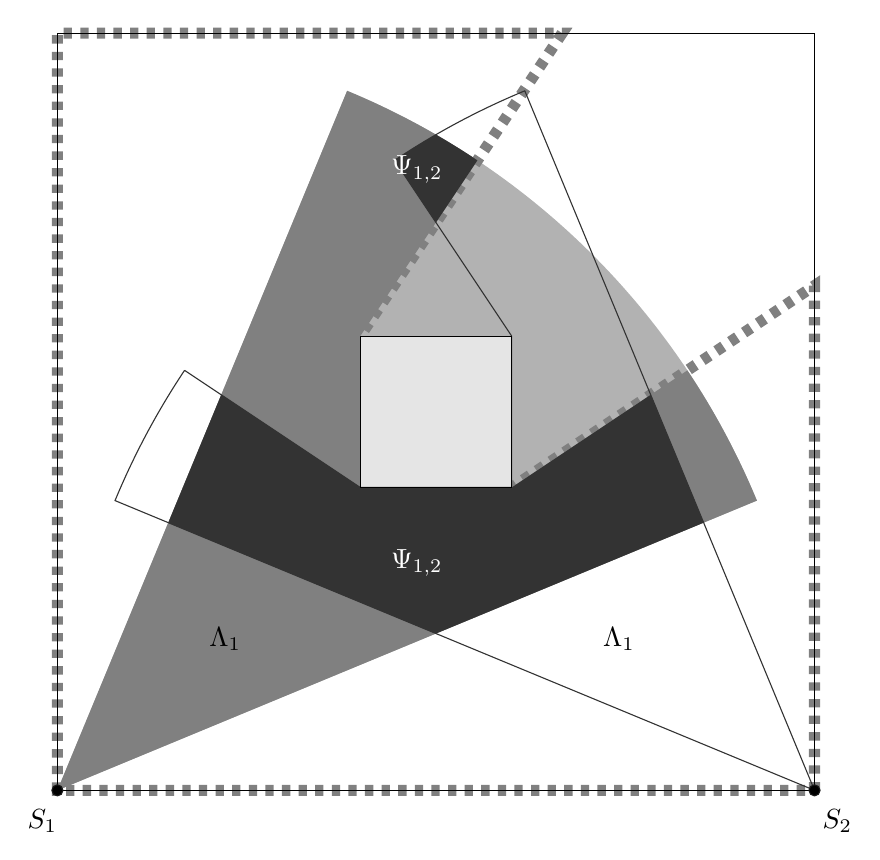 % This file was created by matlab2tikz v0.4.0.
% Copyright (c) 2008--2013, Nico Schlömer <nico.schloemer@gmail.com>
% All rights reserved.
% 
% The latest updates can be retrieved from
%   http://www.mathworks.com/matlabcentral/fileexchange/22022-matlab2tikz
% where you can also make suggestions and rate matlab2tikz.
% 
% % -*- root: TestingFigures.tex -*-
% 
\begin{tikzpicture}

\begin{axis}[%
width=10cm,
height=13.233cm,
clip=false,
scale only axis,
xmin=800,
xmax=6000,
xlabel={$[m]$},
ymin=59.518,
ymax=6940.482,
ylabel={$[m]$},
hide axis,
axis x line*=bottom,
axis y line*=left,
y post scale=1
]

\addplot [fill=white!70!black,draw=none,forget plot] table[row sep=crcr]{
1000 1000\\
5619.398 2913.417\\
5617.892 2917.048\\
5616.383 2920.678\\
5614.872 2924.307\\
5613.358 2927.934\\
5611.84 2931.561\\
5610.321 2935.186\\
5608.798 2938.81\\
5607.272 2942.433\\
5605.743 2946.054\\
5604.212 2949.675\\
5602.678 2953.294\\
5601.141 2956.912\\
5599.601 2960.528\\
5598.058 2964.144\\
5596.513 2967.758\\
5594.964 2971.371\\
5593.413 2974.983\\
5591.859 2978.594\\
5590.302 2982.203\\
5588.742 2985.812\\
5587.179 2989.419\\
5585.614 2993.024\\
5584.046 2996.629\\
5582.474 3000.232\\
5580.9 3003.834\\
5579.324 3007.435\\
5577.744 3011.035\\
5576.162 3014.633\\
5574.576 3018.23\\
5572.988 3021.826\\
5571.397 3025.42\\
5569.803 3029.014\\
5568.207 3032.606\\
5566.607 3036.197\\
5565.005 3039.786\\
5563.4 3043.375\\
5561.792 3046.962\\
5560.182 3050.547\\
5558.568 3054.132\\
5556.952 3057.715\\
5555.333 3061.297\\
5553.711 3064.878\\
5552.086 3068.457\\
5550.458 3072.035\\
5548.828 3075.612\\
5547.195 3079.188\\
5545.559 3082.762\\
5543.92 3086.335\\
5542.278 3089.907\\
5540.634 3093.477\\
5538.986 3097.046\\
5537.336 3100.614\\
5535.683 3104.181\\
5534.028 3107.746\\
5532.369 3111.31\\
5530.708 3114.872\\
5529.044 3118.434\\
5527.377 3121.994\\
5525.707 3125.552\\
5524.035 3129.11\\
5522.36 3132.666\\
5520.681 3136.221\\
5519.001 3139.774\\
5517.317 3143.326\\
5515.631 3146.877\\
5513.941 3150.426\\
5512.249 3153.975\\
5510.554 3157.521\\
5508.857 3161.067\\
5507.156 3164.611\\
5505.453 3168.154\\
5503.747 3171.695\\
5502.039 3175.235\\
5500.327 3178.774\\
5498.613 3182.311\\
5496.896 3185.848\\
5495.176 3189.382\\
5493.453 3192.916\\
5491.728 3196.448\\
5490.0 3199.978\\
5488.269 3203.508\\
5486.535 3207.035\\
5484.798 3210.562\\
5483.059 3214.087\\
5481.317 3217.611\\
5479.572 3221.134\\
5477.824 3224.655\\
5476.074 3228.174\\
5474.321 3231.693\\
5472.565 3235.21\\
5470.806 3238.725\\
5469.045 3242.239\\
5467.281 3245.752\\
5465.514 3249.264\\
5463.744 3252.774\\
5461.972 3256.282\\
5460.196 3259.789\\
5458.418 3263.295\\
5456.638 3266.8\\
5454.854 3270.303\\
5453.068 3273.804\\
5451.279 3277.305\\
5449.487 3280.803\\
5447.693 3284.301\\
5445.895 3287.797\\
5444.095 3291.291\\
5442.293 3294.785\\
5440.487 3298.276\\
5438.679 3301.767\\
5436.868 3305.256\\
5435.054 3308.743\\
5433.238 3312.229\\
5431.418 3315.714\\
5429.597 3319.197\\
5427.772 3322.679\\
5425.944 3326.159\\
5424.114 3329.638\\
5422.281 3333.115\\
5420.446 3336.591\\
5418.607 3340.066\\
5416.766 3343.539\\
5414.922 3347.011\\
5413.076 3350.481\\
5411.227 3353.95\\
5409.375 3357.417\\
5407.52 3360.883\\
5405.662 3364.347\\
5403.802 3367.81\\
5401.939 3371.272\\
5400.074 3374.732\\
5398.205 3378.19\\
5396.334 3381.647\\
5394.461 3385.103\\
5392.584 3388.557\\
5390.705 3392.01\\
5388.823 3395.461\\
5386.938 3398.91\\
5385.051 3402.359\\
5383.161 3405.805\\
5381.268 3409.251\\
5379.373 3412.694\\
5377.475 3416.137\\
5375.574 3419.577\\
5373.67 3423.017\\
5371.764 3426.454\\
5369.855 3429.891\\
5367.943 3433.325\\
5366.029 3436.759\\
5364.112 3440.19\\
5362.192 3443.621\\
5360.269 3447.049\\
5358.344 3450.477\\
5356.416 3453.902\\
5354.486 3457.326\\
5352.553 3460.749\\
5350.617 3464.17\\
5348.678 3467.59\\
5346.737 3471.008\\
5344.793 3474.425\\
5342.846 3477.84\\
5340.897 3481.253\\
5338.944 3484.665\\
5336.99 3488.076\\
5335.032 3491.484\\
5333.072 3494.892\\
5331.109 3498.298\\
5329.144 3501.702\\
5327.176 3505.105\\
5325.205 3508.506\\
5323.232 3511.905\\
5321.255 3515.304\\
5319.277 3518.7\\
5317.295 3522.095\\
5315.311 3525.488\\
5313.324 3528.88\\
5311.335 3532.271\\
5309.342 3535.659\\
5307.348 3539.046\\
5305.35 3542.432\\
5303.35 3545.816\\
5301.347 3549.199\\
5299.342 3552.579\\
5297.334 3555.959\\
5295.323 3559.336\\
5293.309 3562.713\\
5291.293 3566.087\\
5289.274 3569.46\\
5287.253 3572.831\\
5285.229 3576.201\\
5283.202 3579.569\\
5281.173 3582.936\\
5279.141 3586.301\\
5277.106 3589.664\\
5275.069 3593.026\\
5273.029 3596.386\\
5270.987 3599.745\\
5268.941 3603.102\\
5266.894 3606.457\\
5264.843 3609.811\\
5262.79 3613.163\\
5260.734 3616.514\\
5258.676 3619.863\\
5256.615 3623.21\\
5254.551 3626.556\\
5252.485 3629.9\\
5250.416 3633.242\\
5248.345 3636.583\\
5246.27 3639.922\\
5244.194 3643.26\\
5242.114 3646.595\\
5240.032 3649.93\\
5237.948 3653.262\\
5235.86 3656.593\\
5233.77 3659.923\\
5231.678 3663.25\\
5229.583 3666.576\\
5227.485 3669.901\\
5225.385 3673.224\\
5223.282 3676.545\\
5221.176 3679.864\\
5219.068 3683.182\\
5216.957 3686.498\\
5214.844 3689.813\\
5212.728 3693.125\\
5210.609 3696.436\\
5208.488 3699.746\\
5206.364 3703.054\\
5204.238 3706.36\\
5202.109 3709.664\\
5199.977 3712.967\\
5197.843 3716.268\\
5195.706 3719.568\\
5193.567 3722.865\\
5191.425 3726.162\\
5189.28 3729.456\\
5187.133 3732.749\\
5184.984 3736.04\\
5182.831 3739.329\\
5180.676 3742.617\\
5178.519 3745.903\\
5176.359 3749.187\\
5174.196 3752.469\\
5172.031 3755.75\\
5169.863 3759.029\\
5167.693 3762.307\\
5165.52 3765.582\\
5163.344 3768.856\\
5161.166 3772.129\\
5158.985 3775.399\\
5156.802 3778.668\\
5154.616 3781.935\\
5152.428 3785.201\\
5150.237 3788.465\\
5148.043 3791.727\\
5145.847 3794.987\\
5143.649 3798.245\\
5141.447 3801.502\\
5139.244 3804.757\\
5137.037 3808.011\\
5134.828 3811.262\\
5132.617 3814.512\\
5130.403 3817.76\\
5128.186 3821.007\\
5125.967 3824.251\\
5123.746 3827.494\\
5121.521 3830.735\\
5119.295 3833.975\\
5117.065 3837.212\\
5114.833 3840.448\\
5112.599 3843.682\\
5110.362 3846.915\\
5108.123 3850.145\\
5105.881 3853.374\\
5103.636 3856.601\\
5101.389 3859.827\\
5099.139 3863.05\\
5096.887 3866.272\\
5094.633 3869.492\\
5092.375 3872.71\\
5090.116 3875.927\\
5087.853 3879.141\\
5085.589 3882.354\\
5083.321 3885.565\\
5081.051 3888.775\\
5078.779 3891.982\\
5076.504 3895.188\\
5074.227 3898.392\\
5071.947 3901.594\\
5069.664 3904.795\\
5067.379 3907.993\\
5065.092 3911.19\\
5062.802 3914.385\\
5060.509 3917.578\\
5058.214 3920.77\\
5055.917 3923.959\\
5053.617 3927.147\\
5051.314 3930.333\\
5049.009 3933.517\\
5046.702 3936.7\\
5044.392 3939.88\\
5042.079 3943.059\\
5039.764 3946.236\\
5037.447 3949.411\\
5035.127 3952.584\\
5032.804 3955.756\\
5030.479 3958.925\\
5028.152 3962.093\\
5025.822 3965.259\\
5023.489 3968.423\\
5021.154 3971.585\\
5018.817 3974.746\\
5016.477 3977.904\\
5014.134 3981.061\\
5011.789 3984.216\\
5009.442 3987.369\\
5007.092 3990.521\\
5004.74 3993.67\\
5002.385 3996.817\\
5000.028 3999.963\\
4997.668 4003.107\\
4995.306 4006.249\\
4992.941 4009.389\\
4990.574 4012.527\\
4988.204 4015.664\\
4985.832 4018.798\\
4983.458 4021.931\\
4981.08 4025.062\\
4978.701 4028.191\\
4976.319 4031.318\\
4973.935 4034.443\\
4971.548 4037.566\\
4969.158 4040.688\\
4966.767 4043.807\\
4964.372 4046.925\\
4961.976 4050.041\\
4959.577 4053.155\\
4957.175 4056.267\\
4954.771 4059.377\\
4952.365 4062.485\\
4949.956 4065.591\\
4947.544 4068.696\\
4945.131 4071.798\\
4942.714 4074.899\\
4940.296 4077.998\\
4937.875 4081.094\\
4935.451 4084.189\\
4933.025 4087.282\\
4930.597 4090.374\\
4928.166 4093.463\\
4925.733 4096.55\\
4923.297 4099.635\\
4920.859 4102.719\\
4918.418 4105.801\\
4915.976 4108.88\\
4913.53 4111.958\\
4911.082 4115.034\\
4908.632 4118.108\\
4906.18 4121.179\\
4903.725 4124.249\\
4901.267 4127.318\\
4898.807 4130.384\\
4896.345 4133.448\\
4893.88 4136.51\\
4891.413 4139.571\\
4888.944 4142.629\\
4886.472 4145.685\\
4883.998 4148.74\\
4881.521 4151.792\\
4879.042 4154.843\\
4876.56 4157.892\\
4874.076 4160.938\\
4871.59 4163.983\\
4869.101 4167.026\\
4866.61 4170.067\\
4864.117 4173.106\\
4861.621 4176.143\\
4859.123 4179.178\\
4856.622 4182.211\\
4854.119 4185.242\\
4851.614 4188.271\\
4849.106 4191.298\\
4846.596 4194.323\\
4844.083 4197.346\\
4841.569 4200.367\\
4839.051 4203.386\\
4836.532 4206.404\\
4834.01 4209.419\\
4831.485 4212.432\\
4828.959 4215.443\\
4826.429 4218.453\\
4823.898 4221.46\\
4821.364 4224.465\\
4818.828 4227.469\\
4816.289 4230.47\\
4813.748 4233.469\\
4811.205 4236.467\\
4808.659 4239.462\\
4806.112 4242.455\\
4803.561 4245.446\\
4801.008 4248.436\\
4798.453 4251.423\\
4795.896 4254.408\\
4793.336 4257.392\\
4790.774 4260.373\\
4788.21 4263.352\\
4785.643 4266.329\\
4783.074 4269.304\\
4780.502 4272.278\\
4777.929 4275.249\\
4775.353 4278.218\\
4772.774 4281.185\\
4770.193 4284.15\\
4767.61 4287.113\\
4765.025 4290.074\\
4762.437 4293.033\\
4759.847 4295.99\\
4757.255 4298.945\\
4754.66 4301.898\\
4752.063 4304.849\\
4749.463 4307.798\\
4746.862 4310.744\\
4744.258 4313.689\\
4741.651 4316.632\\
4739.043 4319.572\\
4736.432 4322.511\\
4733.818 4325.447\\
4731.203 4328.382\\
4728.585 4331.314\\
4725.965 4334.244\\
4723.342 4337.173\\
4720.718 4340.099\\
4718.09 4343.023\\
4715.461 4345.945\\
4712.829 4348.865\\
4710.195 4351.783\\
4707.559 4354.699\\
4704.921 4357.613\\
4702.28 4360.524\\
4699.637 4363.434\\
4696.991 4366.342\\
4694.344 4369.247\\
4691.694 4372.151\\
4689.041 4375.052\\
4686.387 4377.951\\
4683.73 4380.848\\
4681.071 4383.743\\
4678.409 4386.636\\
4675.746 4389.527\\
4673.08 4392.416\\
4670.412 4395.302\\
4667.741 4398.187\\
4665.068 4401.07\\
4662.393 4403.95\\
4659.716 4406.828\\
4657.037 4409.704\\
4654.355 4412.578\\
4651.671 4415.45\\
4648.984 4418.32\\
4646.296 4421.188\\
4643.605 4424.053\\
4640.912 4426.917\\
4638.217 4429.778\\
4635.519 4432.638\\
4632.819 4435.495\\
4630.117 4438.35\\
4627.413 4441.203\\
4624.706 4444.053\\
4621.998 4446.902\\
4619.287 4449.748\\
4616.573 4452.593\\
4613.858 4455.435\\
4611.14 4458.275\\
4608.42 4461.113\\
4605.698 4463.949\\
4602.974 4466.783\\
4600.247 4469.614\\
4597.518 4472.443\\
4594.787 4475.271\\
4592.054 4478.096\\
4589.318 4480.919\\
4586.58 4483.74\\
4583.84 4486.558\\
4581.098 4489.375\\
4578.354 4492.189\\
4575.607 4495.001\\
4572.858 4497.811\\
4570.107 4500.619\\
4567.354 4503.425\\
4564.599 4506.228\\
4561.841 4509.03\\
4559.081 4511.829\\
4556.319 4514.626\\
4553.555 4517.421\\
4550.789 4520.213\\
4548.02 4523.004\\
4545.249 4525.792\\
4542.476 4528.578\\
4539.701 4531.362\\
4536.923 4534.144\\
4534.144 4536.923\\
4531.362 4539.701\\
4528.578 4542.476\\
4525.792 4545.249\\
4523.004 4548.02\\
4520.213 4550.789\\
4517.421 4553.555\\
4514.626 4556.319\\
4511.829 4559.081\\
4509.03 4561.841\\
4506.228 4564.599\\
4503.425 4567.354\\
4500.619 4570.107\\
4497.811 4572.858\\
4495.001 4575.607\\
4492.189 4578.354\\
4489.375 4581.098\\
4486.558 4583.84\\
4483.74 4586.58\\
4480.919 4589.318\\
4478.096 4592.054\\
4475.271 4594.787\\
4472.443 4597.518\\
4469.614 4600.247\\
4466.783 4602.974\\
4463.949 4605.698\\
4461.113 4608.42\\
4458.275 4611.14\\
4455.435 4613.858\\
4452.593 4616.573\\
4449.748 4619.287\\
4446.902 4621.998\\
4444.053 4624.706\\
4441.203 4627.413\\
4438.35 4630.117\\
4435.495 4632.819\\
4432.638 4635.519\\
4429.778 4638.217\\
4426.917 4640.912\\
4424.053 4643.605\\
4421.188 4646.296\\
4418.32 4648.984\\
4415.45 4651.671\\
4412.578 4654.355\\
4409.704 4657.037\\
4406.828 4659.716\\
4403.95 4662.393\\
4401.07 4665.068\\
4398.187 4667.741\\
4395.302 4670.412\\
4392.416 4673.08\\
4389.527 4675.746\\
4386.636 4678.409\\
4383.743 4681.071\\
4380.848 4683.73\\
4377.951 4686.387\\
4375.052 4689.041\\
4372.151 4691.694\\
4369.247 4694.344\\
4366.342 4696.991\\
4363.434 4699.637\\
4360.524 4702.28\\
4357.613 4704.921\\
4354.699 4707.559\\
4351.783 4710.195\\
4348.865 4712.829\\
4345.945 4715.461\\
4343.023 4718.09\\
4340.099 4720.718\\
4337.173 4723.342\\
4334.244 4725.965\\
4331.314 4728.585\\
4328.382 4731.203\\
4325.447 4733.818\\
4322.511 4736.432\\
4319.572 4739.043\\
4316.632 4741.651\\
4313.689 4744.258\\
4310.744 4746.862\\
4307.798 4749.463\\
4304.849 4752.063\\
4301.898 4754.66\\
4298.945 4757.255\\
4295.99 4759.847\\
4293.033 4762.437\\
4290.074 4765.025\\
4287.113 4767.61\\
4284.15 4770.193\\
4281.185 4772.774\\
4278.218 4775.353\\
4275.249 4777.929\\
4272.278 4780.502\\
4269.304 4783.074\\
4266.329 4785.643\\
4263.352 4788.21\\
4260.373 4790.774\\
4257.392 4793.336\\
4254.408 4795.896\\
4251.423 4798.453\\
4248.436 4801.008\\
4245.446 4803.561\\
4242.455 4806.112\\
4239.462 4808.659\\
4236.467 4811.205\\
4233.469 4813.748\\
4230.47 4816.289\\
4227.469 4818.828\\
4224.465 4821.364\\
4221.46 4823.898\\
4218.453 4826.429\\
4215.443 4828.959\\
4212.432 4831.485\\
4209.419 4834.01\\
4206.404 4836.532\\
4203.386 4839.051\\
4200.367 4841.569\\
4197.346 4844.083\\
4194.323 4846.596\\
4191.298 4849.106\\
4188.271 4851.614\\
4185.242 4854.119\\
4182.211 4856.622\\
4179.178 4859.123\\
4176.143 4861.621\\
4173.106 4864.117\\
4170.067 4866.61\\
4167.026 4869.101\\
4163.983 4871.59\\
4160.938 4874.076\\
4157.892 4876.56\\
4154.843 4879.042\\
4151.792 4881.521\\
4148.74 4883.998\\
4145.685 4886.472\\
4142.629 4888.944\\
4139.571 4891.413\\
4136.51 4893.88\\
4133.448 4896.345\\
4130.384 4898.807\\
4127.318 4901.267\\
4124.249 4903.725\\
4121.179 4906.18\\
4118.108 4908.632\\
4115.034 4911.082\\
4111.958 4913.53\\
4108.88 4915.976\\
4105.801 4918.418\\
4102.719 4920.859\\
4099.635 4923.297\\
4096.55 4925.733\\
4093.463 4928.166\\
4090.374 4930.597\\
4087.282 4933.025\\
4084.189 4935.451\\
4081.094 4937.875\\
4077.998 4940.296\\
4074.899 4942.714\\
4071.798 4945.131\\
4068.696 4947.544\\
4065.591 4949.956\\
4062.485 4952.365\\
4059.377 4954.771\\
4056.267 4957.175\\
4053.155 4959.577\\
4050.041 4961.976\\
4046.925 4964.372\\
4043.807 4966.767\\
4040.688 4969.158\\
4037.566 4971.548\\
4034.443 4973.935\\
4031.318 4976.319\\
4028.191 4978.701\\
4025.062 4981.08\\
4021.931 4983.458\\
4018.798 4985.832\\
4015.664 4988.204\\
4012.527 4990.574\\
4009.389 4992.941\\
4006.249 4995.306\\
4003.107 4997.668\\
3999.963 5000.028\\
3996.817 5002.385\\
3993.67 5004.74\\
3990.521 5007.092\\
3987.369 5009.442\\
3984.216 5011.789\\
3981.061 5014.134\\
3977.904 5016.477\\
3974.746 5018.817\\
3971.585 5021.154\\
3968.423 5023.489\\
3965.259 5025.822\\
3962.093 5028.152\\
3958.925 5030.479\\
3955.756 5032.804\\
3952.584 5035.127\\
3949.411 5037.447\\
3946.236 5039.764\\
3943.059 5042.079\\
3939.88 5044.392\\
3936.7 5046.702\\
3933.517 5049.009\\
3930.333 5051.314\\
3927.147 5053.617\\
3923.959 5055.917\\
3920.77 5058.214\\
3917.578 5060.509\\
3914.385 5062.802\\
3911.19 5065.092\\
3907.993 5067.379\\
3904.795 5069.664\\
3901.594 5071.947\\
3898.392 5074.227\\
3895.188 5076.504\\
3891.982 5078.779\\
3888.775 5081.051\\
3885.565 5083.321\\
3882.354 5085.589\\
3879.141 5087.853\\
3875.927 5090.116\\
3872.71 5092.375\\
3869.492 5094.633\\
3866.272 5096.887\\
3863.05 5099.139\\
3859.827 5101.389\\
3856.601 5103.636\\
3853.374 5105.881\\
3850.145 5108.123\\
3846.915 5110.362\\
3843.682 5112.599\\
3840.448 5114.833\\
3837.212 5117.065\\
3833.975 5119.295\\
3830.735 5121.521\\
3827.494 5123.746\\
3824.251 5125.967\\
3821.007 5128.186\\
3817.76 5130.403\\
3814.512 5132.617\\
3811.262 5134.828\\
3808.011 5137.037\\
3804.757 5139.244\\
3801.502 5141.447\\
3798.245 5143.649\\
3794.987 5145.847\\
3791.727 5148.043\\
3788.465 5150.237\\
3785.201 5152.428\\
3781.935 5154.616\\
3778.668 5156.802\\
3775.399 5158.985\\
3772.129 5161.166\\
3768.856 5163.344\\
3765.582 5165.52\\
3762.307 5167.693\\
3759.029 5169.863\\
3755.75 5172.031\\
3752.469 5174.196\\
3749.187 5176.359\\
3745.903 5178.519\\
3742.617 5180.676\\
3739.329 5182.831\\
3736.04 5184.984\\
3732.749 5187.133\\
3729.456 5189.28\\
3726.162 5191.425\\
3722.865 5193.567\\
3719.568 5195.706\\
3716.268 5197.843\\
3712.967 5199.977\\
3709.664 5202.109\\
3706.36 5204.238\\
3703.054 5206.364\\
3699.746 5208.488\\
3696.436 5210.609\\
3693.125 5212.728\\
3689.813 5214.844\\
3686.498 5216.957\\
3683.182 5219.068\\
3679.864 5221.176\\
3676.545 5223.282\\
3673.224 5225.385\\
3669.901 5227.485\\
3666.576 5229.583\\
3663.25 5231.678\\
3659.923 5233.77\\
3656.593 5235.86\\
3653.262 5237.948\\
3649.93 5240.032\\
3646.595 5242.114\\
3643.26 5244.194\\
3639.922 5246.27\\
3636.583 5248.345\\
3633.242 5250.416\\
3629.9 5252.485\\
3626.556 5254.551\\
3623.21 5256.615\\
3619.863 5258.676\\
3616.514 5260.734\\
3613.163 5262.79\\
3609.811 5264.843\\
3606.457 5266.894\\
3603.102 5268.941\\
3599.745 5270.987\\
3596.386 5273.029\\
3593.026 5275.069\\
3589.664 5277.106\\
3586.301 5279.141\\
3582.936 5281.173\\
3579.569 5283.202\\
3576.201 5285.229\\
3572.831 5287.253\\
3569.46 5289.274\\
3566.087 5291.293\\
3562.713 5293.309\\
3559.336 5295.323\\
3555.959 5297.334\\
3552.579 5299.342\\
3549.199 5301.347\\
3545.816 5303.35\\
3542.432 5305.35\\
3539.046 5307.348\\
3535.659 5309.342\\
3532.271 5311.335\\
3528.88 5313.324\\
3525.488 5315.311\\
3522.095 5317.295\\
3518.7 5319.277\\
3515.304 5321.255\\
3511.905 5323.232\\
3508.506 5325.205\\
3505.105 5327.176\\
3501.702 5329.144\\
3498.298 5331.109\\
3494.892 5333.072\\
3491.484 5335.032\\
3488.076 5336.99\\
3484.665 5338.944\\
3481.253 5340.897\\
3477.84 5342.846\\
3474.425 5344.793\\
3471.008 5346.737\\
3467.59 5348.678\\
3464.17 5350.617\\
3460.749 5352.553\\
3457.326 5354.486\\
3453.902 5356.416\\
3450.477 5358.344\\
3447.049 5360.269\\
3443.621 5362.192\\
3440.19 5364.112\\
3436.759 5366.029\\
3433.325 5367.943\\
3429.891 5369.855\\
3426.454 5371.764\\
3423.017 5373.67\\
3419.577 5375.574\\
3416.137 5377.475\\
3412.694 5379.373\\
3409.251 5381.268\\
3405.805 5383.161\\
3402.359 5385.051\\
3398.91 5386.938\\
3395.461 5388.823\\
3392.01 5390.705\\
3388.557 5392.584\\
3385.103 5394.461\\
3381.647 5396.334\\
3378.19 5398.205\\
3374.732 5400.074\\
3371.272 5401.939\\
3367.81 5403.802\\
3364.347 5405.662\\
3360.883 5407.52\\
3357.417 5409.375\\
3353.95 5411.227\\
3350.481 5413.076\\
3347.011 5414.922\\
3343.539 5416.766\\
3340.066 5418.607\\
3336.591 5420.446\\
3333.115 5422.281\\
3329.638 5424.114\\
3326.159 5425.944\\
3322.679 5427.772\\
3319.197 5429.597\\
3315.714 5431.418\\
3312.229 5433.238\\
3308.743 5435.054\\
3305.256 5436.868\\
3301.767 5438.679\\
3298.276 5440.487\\
3294.785 5442.293\\
3291.291 5444.095\\
3287.797 5445.895\\
3284.301 5447.693\\
3280.803 5449.487\\
3277.305 5451.279\\
3273.804 5453.068\\
3270.303 5454.854\\
3266.8 5456.638\\
3263.295 5458.418\\
3259.789 5460.196\\
3256.282 5461.972\\
3252.774 5463.744\\
3249.264 5465.514\\
3245.752 5467.281\\
3242.239 5469.045\\
3238.725 5470.806\\
3235.21 5472.565\\
3231.693 5474.321\\
3228.174 5476.074\\
3224.655 5477.824\\
3221.134 5479.572\\
3217.611 5481.317\\
3214.087 5483.059\\
3210.562 5484.798\\
3207.035 5486.535\\
3203.508 5488.269\\
3199.978 5490.0\\
3196.448 5491.728\\
3192.916 5493.453\\
3189.382 5495.176\\
3185.848 5496.896\\
3182.311 5498.613\\
3178.774 5500.327\\
3175.235 5502.039\\
3171.695 5503.747\\
3168.154 5505.453\\
3164.611 5507.156\\
3161.067 5508.857\\
3157.521 5510.554\\
3153.975 5512.249\\
3150.426 5513.941\\
3146.877 5515.631\\
3143.326 5517.317\\
3139.774 5519.001\\
3136.221 5520.681\\
3132.666 5522.36\\
3129.11 5524.035\\
3125.552 5525.707\\
3121.994 5527.377\\
3118.434 5529.044\\
3114.872 5530.708\\
3111.31 5532.369\\
3107.746 5534.028\\
3104.181 5535.683\\
3100.614 5537.336\\
3097.046 5538.986\\
3093.477 5540.634\\
3089.907 5542.278\\
3086.335 5543.92\\
3082.762 5545.559\\
3079.188 5547.195\\
3075.612 5548.828\\
3072.035 5550.458\\
3068.457 5552.086\\
3064.878 5553.711\\
3061.297 5555.333\\
3057.715 5556.952\\
3054.132 5558.568\\
3050.547 5560.182\\
3046.962 5561.792\\
3043.375 5563.4\\
3039.786 5565.005\\
3036.197 5566.607\\
3032.606 5568.207\\
3029.014 5569.803\\
3025.42 5571.397\\
3021.826 5572.988\\
3018.23 5574.576\\
3014.633 5576.162\\
3011.035 5577.744\\
3007.435 5579.324\\
3003.834 5580.9\\
3000.232 5582.474\\
2996.629 5584.046\\
2993.024 5585.614\\
2989.419 5587.179\\
2985.812 5588.742\\
2982.203 5590.302\\
2978.594 5591.859\\
2974.983 5593.413\\
2971.371 5594.964\\
2967.758 5596.513\\
2964.144 5598.058\\
2960.528 5599.601\\
2956.912 5601.141\\
2953.294 5602.678\\
2949.675 5604.212\\
2946.054 5605.743\\
2942.433 5607.272\\
2938.81 5608.798\\
2935.186 5610.321\\
2931.561 5611.84\\
2927.934 5613.358\\
2924.307 5614.872\\
2920.678 5616.383\\
2917.048 5617.892\\
2913.417 5619.398\\
1000 1000\\
1000 1000\\
};
\addplot [
color=gray,
dashed,
line width=4.0pt,
forget plot
]
table[row sep=crcr]{
6000 1000\\
6000 4333.333\\
4000 3000\\
3000 3000\\
3000 4000\\
4333.333 6000\\
1000 6000\\
1000 1000\\
6000 1000\\
6000 1000\\
};

\addplot [fill=gray,draw=none,forget plot] table[row sep=crcr]{
3773.501 5160.251\\
3772.129 5161.166\\
3768.856 5163.344\\
3765.582 5165.52\\
3762.307 5167.693\\
3759.029 5169.863\\
3755.75 5172.031\\
3752.469 5174.196\\
3749.187 5176.359\\
3745.903 5178.519\\
3742.617 5180.676\\
3739.329 5182.831\\
3736.04 5184.984\\
3732.749 5187.133\\
3729.456 5189.28\\
3726.162 5191.425\\
3722.865 5193.567\\
3719.568 5195.706\\
3716.268 5197.843\\
3712.967 5199.977\\
3709.664 5202.109\\
3706.36 5204.238\\
3703.054 5206.364\\
3699.746 5208.488\\
3696.436 5210.609\\
3693.125 5212.728\\
3689.813 5214.844\\
3686.498 5216.957\\
3683.182 5219.068\\
3679.864 5221.176\\
3676.545 5223.282\\
3673.224 5225.385\\
3669.901 5227.485\\
3666.576 5229.583\\
3663.25 5231.678\\
3659.923 5233.77\\
3656.593 5235.86\\
3653.262 5237.948\\
3649.93 5240.032\\
3646.595 5242.114\\
3643.26 5244.194\\
3639.922 5246.27\\
3636.583 5248.345\\
3633.242 5250.416\\
3629.9 5252.485\\
3626.556 5254.551\\
3623.21 5256.615\\
3619.863 5258.676\\
3616.514 5260.734\\
3613.163 5262.79\\
3609.811 5264.843\\
3606.457 5266.894\\
3603.102 5268.941\\
3599.745 5270.987\\
3596.386 5273.029\\
3593.026 5275.069\\
3589.664 5277.106\\
3586.301 5279.141\\
3582.936 5281.173\\
3579.569 5283.202\\
3576.201 5285.229\\
3572.831 5287.253\\
3569.46 5289.274\\
3566.087 5291.293\\
3562.713 5293.309\\
3559.336 5295.323\\
3555.959 5297.334\\
3552.579 5299.342\\
3549.199 5301.347\\
3545.816 5303.35\\
3542.432 5305.35\\
3539.046 5307.348\\
3535.659 5309.342\\
3532.271 5311.335\\
3528.88 5313.324\\
3525.488 5315.311\\
3522.095 5317.295\\
3518.7 5319.277\\
3515.304 5321.255\\
3511.905 5323.232\\
3508.506 5325.205\\
3505.105 5327.176\\
3501.702 5329.144\\
3498.298 5331.109\\
3494.892 5333.072\\
3491.484 5335.032\\
3488.076 5336.99\\
3484.665 5338.944\\
3481.253 5340.897\\
3477.84 5342.846\\
3474.425 5344.793\\
3471.008 5346.737\\
3467.59 5348.678\\
3464.17 5350.617\\
3460.749 5352.553\\
3457.326 5354.486\\
3453.902 5356.416\\
3450.477 5358.344\\
3447.049 5360.269\\
3443.621 5362.192\\
3440.19 5364.112\\
3436.759 5366.029\\
3433.325 5367.943\\
3429.891 5369.855\\
3426.454 5371.764\\
3423.017 5373.67\\
3419.577 5375.574\\
3416.137 5377.475\\
3412.694 5379.373\\
3409.251 5381.268\\
3405.805 5383.161\\
3402.359 5385.051\\
3398.91 5386.938\\
3395.461 5388.823\\
3392.01 5390.705\\
3388.557 5392.584\\
3385.103 5394.461\\
3381.647 5396.334\\
3378.19 5398.205\\
3374.732 5400.074\\
3371.272 5401.939\\
3367.81 5403.802\\
3364.347 5405.662\\
3360.883 5407.52\\
3357.417 5409.375\\
3353.95 5411.227\\
3350.481 5413.076\\
3347.011 5414.922\\
3343.539 5416.766\\
3340.066 5418.607\\
3336.591 5420.446\\
3333.115 5422.281\\
3329.638 5424.114\\
3326.159 5425.944\\
3322.679 5427.772\\
3319.197 5429.597\\
3315.714 5431.418\\
3312.229 5433.238\\
3308.743 5435.054\\
3305.256 5436.868\\
3301.767 5438.679\\
3298.276 5440.487\\
3294.785 5442.293\\
3291.291 5444.095\\
3287.797 5445.895\\
3284.301 5447.693\\
3280.803 5449.487\\
3277.305 5451.279\\
3273.804 5453.068\\
3270.303 5454.854\\
3266.8 5456.638\\
3263.295 5458.418\\
3259.789 5460.196\\
3256.282 5461.972\\
3252.774 5463.744\\
3249.264 5465.514\\
3245.752 5467.281\\
3242.239 5469.045\\
3238.725 5470.806\\
3235.21 5472.565\\
3231.693 5474.321\\
3228.174 5476.074\\
3224.655 5477.824\\
3221.134 5479.572\\
3217.611 5481.317\\
3214.087 5483.059\\
3210.562 5484.798\\
3207.035 5486.535\\
3203.508 5488.269\\
3199.978 5490.0\\
3196.448 5491.728\\
3192.916 5493.453\\
3189.382 5495.176\\
3185.848 5496.896\\
3182.311 5498.613\\
3178.774 5500.327\\
3175.235 5502.039\\
3171.695 5503.747\\
3168.154 5505.453\\
3164.611 5507.156\\
3161.067 5508.857\\
3157.521 5510.554\\
3153.975 5512.249\\
3150.426 5513.941\\
3146.877 5515.631\\
3143.326 5517.317\\
3139.774 5519.001\\
3136.221 5520.681\\
3132.666 5522.36\\
3129.11 5524.035\\
3125.552 5525.707\\
3121.994 5527.377\\
3118.434 5529.044\\
3114.872 5530.708\\
3111.31 5532.369\\
3107.746 5534.028\\
3104.181 5535.683\\
3100.614 5537.336\\
3097.046 5538.986\\
3093.477 5540.634\\
3089.907 5542.278\\
3086.335 5543.92\\
3082.762 5545.559\\
3079.188 5547.195\\
3075.612 5548.828\\
3072.035 5550.458\\
3068.457 5552.086\\
3064.878 5553.711\\
3061.297 5555.333\\
3057.715 5556.952\\
3054.132 5558.568\\
3050.547 5560.182\\
3046.962 5561.792\\
3043.375 5563.4\\
3039.786 5565.005\\
3036.197 5566.607\\
3032.606 5568.207\\
3029.014 5569.803\\
3025.42 5571.397\\
3021.826 5572.988\\
3018.23 5574.576\\
3014.633 5576.162\\
3011.035 5577.744\\
3007.435 5579.324\\
3003.834 5580.9\\
3000.232 5582.474\\
2996.629 5584.046\\
2993.024 5585.614\\
2989.419 5587.179\\
2985.812 5588.742\\
2982.203 5590.302\\
2978.594 5591.859\\
2974.983 5593.413\\
2971.371 5594.964\\
2967.758 5596.513\\
2964.144 5598.058\\
2960.528 5599.601\\
2956.912 5601.141\\
2953.294 5602.678\\
2949.675 5604.212\\
2946.054 5605.743\\
2942.433 5607.272\\
2938.81 5608.798\\
2935.186 5610.321\\
2931.561 5611.84\\
2927.934 5613.358\\
2924.307 5614.872\\
2920.678 5616.383\\
2917.048 5617.892\\
2913.417 5619.398\\
1000 1000\\
5619.398 2913.417\\
5617.892 2917.048\\
5616.383 2920.678\\
5614.872 2924.307\\
5613.358 2927.934\\
5611.84 2931.561\\
5610.321 2935.186\\
5608.798 2938.81\\
5607.272 2942.433\\
5605.743 2946.054\\
5604.212 2949.675\\
5602.678 2953.294\\
5601.141 2956.912\\
5599.601 2960.528\\
5598.058 2964.144\\
5596.513 2967.758\\
5594.964 2971.371\\
5593.413 2974.983\\
5591.859 2978.594\\
5590.302 2982.203\\
5588.742 2985.812\\
5587.179 2989.419\\
5585.614 2993.024\\
5584.046 2996.629\\
5582.474 3000.232\\
5580.9 3003.834\\
5579.324 3007.435\\
5577.744 3011.035\\
5576.162 3014.633\\
5574.576 3018.23\\
5572.988 3021.826\\
5571.397 3025.42\\
5569.803 3029.014\\
5568.207 3032.606\\
5566.607 3036.197\\
5565.005 3039.786\\
5563.4 3043.375\\
5561.792 3046.962\\
5560.182 3050.547\\
5558.568 3054.132\\
5556.952 3057.715\\
5555.333 3061.297\\
5553.711 3064.878\\
5552.086 3068.457\\
5550.458 3072.035\\
5548.828 3075.612\\
5547.195 3079.188\\
5545.559 3082.762\\
5543.92 3086.335\\
5542.278 3089.907\\
5540.634 3093.477\\
5538.986 3097.046\\
5537.336 3100.614\\
5535.683 3104.181\\
5534.028 3107.746\\
5532.369 3111.31\\
5530.708 3114.872\\
5529.044 3118.434\\
5527.377 3121.994\\
5525.707 3125.552\\
5524.035 3129.11\\
5522.36 3132.666\\
5520.681 3136.221\\
5519.001 3139.774\\
5517.317 3143.326\\
5515.631 3146.877\\
5513.941 3150.426\\
5512.249 3153.975\\
5510.554 3157.521\\
5508.857 3161.067\\
5507.156 3164.611\\
5505.453 3168.154\\
5503.747 3171.695\\
5502.039 3175.235\\
5500.327 3178.774\\
5498.613 3182.311\\
5496.896 3185.848\\
5495.176 3189.382\\
5493.453 3192.916\\
5491.728 3196.448\\
5490.0 3199.978\\
5488.269 3203.508\\
5486.535 3207.035\\
5484.798 3210.562\\
5483.059 3214.087\\
5481.317 3217.611\\
5479.572 3221.134\\
5477.824 3224.655\\
5476.074 3228.174\\
5474.321 3231.693\\
5472.565 3235.21\\
5470.806 3238.725\\
5469.045 3242.239\\
5467.281 3245.752\\
5465.514 3249.264\\
5463.744 3252.774\\
5461.972 3256.282\\
5460.196 3259.789\\
5458.418 3263.295\\
5456.638 3266.8\\
5454.854 3270.303\\
5453.068 3273.804\\
5451.279 3277.305\\
5449.487 3280.803\\
5447.693 3284.301\\
5445.895 3287.797\\
5444.095 3291.291\\
5442.293 3294.785\\
5440.487 3298.276\\
5438.679 3301.767\\
5436.868 3305.256\\
5435.054 3308.743\\
5433.238 3312.229\\
5431.418 3315.714\\
5429.597 3319.197\\
5427.772 3322.679\\
5425.944 3326.159\\
5424.114 3329.638\\
5422.281 3333.115\\
5420.446 3336.591\\
5418.607 3340.066\\
5416.766 3343.539\\
5414.922 3347.011\\
5413.076 3350.481\\
5411.227 3353.95\\
5409.375 3357.417\\
5407.52 3360.883\\
5405.662 3364.347\\
5403.802 3367.81\\
5401.939 3371.272\\
5400.074 3374.732\\
5398.205 3378.19\\
5396.334 3381.647\\
5394.461 3385.103\\
5392.584 3388.557\\
5390.705 3392.01\\
5388.823 3395.461\\
5386.938 3398.91\\
5385.051 3402.359\\
5383.161 3405.805\\
5381.268 3409.251\\
5379.373 3412.694\\
5377.475 3416.137\\
5375.574 3419.577\\
5373.67 3423.017\\
5371.764 3426.454\\
5369.855 3429.891\\
5367.943 3433.325\\
5366.029 3436.759\\
5364.112 3440.19\\
5362.192 3443.621\\
5360.269 3447.049\\
5358.344 3450.477\\
5356.416 3453.902\\
5354.486 3457.326\\
5352.553 3460.749\\
5350.617 3464.17\\
5348.678 3467.59\\
5346.737 3471.008\\
5344.793 3474.425\\
5342.846 3477.84\\
5340.897 3481.253\\
5338.944 3484.665\\
5336.99 3488.076\\
5335.032 3491.484\\
5333.072 3494.892\\
5331.109 3498.298\\
5329.144 3501.702\\
5327.176 3505.105\\
5325.205 3508.506\\
5323.232 3511.905\\
5321.255 3515.304\\
5319.277 3518.7\\
5317.295 3522.095\\
5315.311 3525.488\\
5313.324 3528.88\\
5311.335 3532.271\\
5309.342 3535.659\\
5307.348 3539.046\\
5305.35 3542.432\\
5303.35 3545.816\\
5301.347 3549.199\\
5299.342 3552.579\\
5297.334 3555.959\\
5295.323 3559.336\\
5293.309 3562.713\\
5291.293 3566.087\\
5289.274 3569.46\\
5287.253 3572.831\\
5285.229 3576.201\\
5283.202 3579.569\\
5281.173 3582.936\\
5279.141 3586.301\\
5277.106 3589.664\\
5275.069 3593.026\\
5273.029 3596.386\\
5270.987 3599.745\\
5268.941 3603.102\\
5266.894 3606.457\\
5264.843 3609.811\\
5262.79 3613.163\\
5260.734 3616.514\\
5258.676 3619.863\\
5256.615 3623.21\\
5254.551 3626.556\\
5252.485 3629.9\\
5250.416 3633.242\\
5248.345 3636.583\\
5246.27 3639.922\\
5244.194 3643.26\\
5242.114 3646.595\\
5240.032 3649.93\\
5237.948 3653.262\\
5235.86 3656.593\\
5233.77 3659.923\\
5231.678 3663.25\\
5229.583 3666.576\\
5227.485 3669.901\\
5225.385 3673.224\\
5223.282 3676.545\\
5221.176 3679.864\\
5219.068 3683.182\\
5216.957 3686.498\\
5214.844 3689.813\\
5212.728 3693.125\\
5210.609 3696.436\\
5208.488 3699.746\\
5206.364 3703.054\\
5204.238 3706.36\\
5202.109 3709.664\\
5199.977 3712.967\\
5197.843 3716.268\\
5195.706 3719.568\\
5193.567 3722.865\\
5191.425 3726.162\\
5189.28 3729.456\\
5187.133 3732.749\\
5184.984 3736.04\\
5182.831 3739.329\\
5180.676 3742.617\\
5178.519 3745.903\\
5176.359 3749.187\\
5174.196 3752.469\\
5172.031 3755.75\\
5169.863 3759.029\\
5167.693 3762.307\\
5165.52 3765.582\\
5163.344 3768.856\\
5161.166 3772.129\\
5160.251 3773.501\\
4000 3000\\
3000 3000\\
3000 4000\\
3773.501 5160.251\\
3773.501 5160.251\\
};

\addplot [fill=white!90!black,draw=none,forget plot] table[row sep=crcr]{
3000 4000\\
4000 4000\\
4000 3000\\
3000 3000\\
3000 4000\\
};
\addplot [
color=darkgray!80!black,
solid,
forget plot
]
table[row sep=crcr]{
1839.749 3773.501\\
1838.834 3772.129\\
1836.656 3768.856\\
1834.48 3765.582\\
1832.307 3762.307\\
1830.137 3759.029\\
1827.969 3755.75\\
1825.804 3752.469\\
1823.641 3749.187\\
1821.481 3745.903\\
1819.324 3742.617\\
1817.169 3739.329\\
1815.016 3736.04\\
1812.867 3732.749\\
1810.72 3729.456\\
1808.575 3726.162\\
1806.433 3722.865\\
1804.294 3719.568\\
1802.157 3716.268\\
1800.023 3712.967\\
1797.891 3709.664\\
1795.762 3706.36\\
1793.636 3703.054\\
1791.512 3699.746\\
1789.391 3696.436\\
1787.272 3693.125\\
1785.156 3689.813\\
1783.043 3686.498\\
1780.932 3683.182\\
1778.824 3679.864\\
1776.718 3676.545\\
1774.615 3673.224\\
1772.515 3669.901\\
1770.417 3666.576\\
1768.322 3663.25\\
1766.23 3659.923\\
1764.14 3656.593\\
1762.052 3653.262\\
1759.968 3649.93\\
1757.886 3646.595\\
1755.806 3643.26\\
1753.73 3639.922\\
1751.655 3636.583\\
1749.584 3633.242\\
1747.515 3629.9\\
1745.449 3626.556\\
1743.385 3623.21\\
1741.324 3619.863\\
1739.266 3616.514\\
1737.21 3613.163\\
1735.157 3609.811\\
1733.106 3606.457\\
1731.059 3603.102\\
1729.013 3599.745\\
1726.971 3596.386\\
1724.931 3593.026\\
1722.894 3589.664\\
1720.859 3586.301\\
1718.827 3582.936\\
1716.798 3579.569\\
1714.771 3576.201\\
1712.747 3572.831\\
1710.726 3569.46\\
1708.707 3566.087\\
1706.691 3562.713\\
1704.677 3559.336\\
1702.666 3555.959\\
1700.658 3552.579\\
1698.653 3549.199\\
1696.65 3545.816\\
1694.65 3542.432\\
1692.652 3539.046\\
1690.658 3535.659\\
1688.665 3532.271\\
1686.676 3528.88\\
1684.689 3525.488\\
1682.705 3522.095\\
1680.723 3518.7\\
1678.745 3515.304\\
1676.768 3511.905\\
1674.795 3508.506\\
1672.824 3505.105\\
1670.856 3501.702\\
1668.891 3498.298\\
1666.928 3494.892\\
1664.968 3491.484\\
1663.01 3488.076\\
1661.056 3484.665\\
1659.103 3481.253\\
1657.154 3477.84\\
1655.207 3474.425\\
1653.263 3471.008\\
1651.322 3467.59\\
1649.383 3464.17\\
1647.447 3460.749\\
1645.514 3457.326\\
1643.584 3453.902\\
1641.656 3450.477\\
1639.731 3447.049\\
1637.808 3443.621\\
1635.888 3440.19\\
1633.971 3436.759\\
1632.057 3433.325\\
1630.145 3429.891\\
1628.236 3426.454\\
1626.33 3423.017\\
1624.426 3419.577\\
1622.525 3416.137\\
1620.627 3412.694\\
1618.732 3409.251\\
1616.839 3405.805\\
1614.949 3402.359\\
1613.062 3398.91\\
1611.177 3395.461\\
1609.295 3392.01\\
1607.416 3388.557\\
1605.539 3385.103\\
1603.666 3381.647\\
1601.795 3378.19\\
1599.926 3374.732\\
1598.061 3371.272\\
1596.198 3367.81\\
1594.338 3364.347\\
1592.48 3360.883\\
1590.625 3357.417\\
1588.773 3353.95\\
1586.924 3350.481\\
1585.078 3347.011\\
1583.234 3343.539\\
1581.393 3340.066\\
1579.554 3336.591\\
1577.719 3333.115\\
1575.886 3329.638\\
1574.056 3326.159\\
1572.228 3322.679\\
1570.403 3319.197\\
1568.582 3315.714\\
1566.762 3312.229\\
1564.946 3308.743\\
1563.132 3305.256\\
1561.321 3301.767\\
1559.513 3298.276\\
1557.707 3294.785\\
1555.905 3291.291\\
1554.105 3287.797\\
1552.307 3284.301\\
1550.513 3280.803\\
1548.721 3277.305\\
1546.932 3273.804\\
1545.146 3270.303\\
1543.362 3266.8\\
1541.582 3263.295\\
1539.804 3259.789\\
1538.028 3256.282\\
1536.256 3252.774\\
1534.486 3249.264\\
1532.719 3245.752\\
1530.955 3242.239\\
1529.194 3238.725\\
1527.435 3235.21\\
1525.679 3231.693\\
1523.926 3228.174\\
1522.176 3224.655\\
1520.428 3221.134\\
1518.683 3217.611\\
1516.941 3214.087\\
1515.202 3210.562\\
1513.465 3207.035\\
1511.731 3203.508\\
1510.0 3199.978\\
1508.272 3196.448\\
1506.547 3192.916\\
1504.824 3189.382\\
1503.104 3185.848\\
1501.387 3182.311\\
1499.673 3178.774\\
1497.961 3175.235\\
1496.253 3171.695\\
1494.547 3168.154\\
1492.844 3164.611\\
1491.143 3161.067\\
1489.446 3157.521\\
1487.751 3153.975\\
1486.059 3150.426\\
1484.369 3146.877\\
1482.683 3143.326\\
1480.999 3139.774\\
1479.319 3136.221\\
1477.64 3132.666\\
1475.965 3129.11\\
1474.293 3125.552\\
1472.623 3121.994\\
1470.956 3118.434\\
1469.292 3114.872\\
1467.631 3111.31\\
1465.972 3107.746\\
1464.317 3104.181\\
1462.664 3100.614\\
1461.014 3097.046\\
1459.366 3093.477\\
1457.722 3089.907\\
1456.08 3086.335\\
1454.441 3082.762\\
1452.805 3079.188\\
1451.172 3075.612\\
1449.542 3072.035\\
1447.914 3068.457\\
1446.289 3064.878\\
1444.667 3061.297\\
1443.048 3057.715\\
1441.432 3054.132\\
1439.818 3050.547\\
1438.208 3046.962\\
1436.6 3043.375\\
1434.995 3039.786\\
1433.393 3036.197\\
1431.793 3032.606\\
1430.197 3029.014\\
1428.603 3025.42\\
1427.012 3021.826\\
1425.424 3018.23\\
1423.838 3014.633\\
1422.256 3011.035\\
1420.676 3007.435\\
1419.1 3003.834\\
1417.526 3000.232\\
1415.954 2996.629\\
1414.386 2993.024\\
1412.821 2989.419\\
1411.258 2985.812\\
1409.698 2982.203\\
1408.141 2978.594\\
1406.587 2974.983\\
1405.036 2971.371\\
1403.487 2967.758\\
1401.942 2964.144\\
1400.399 2960.528\\
1398.859 2956.912\\
1397.322 2953.294\\
1395.788 2949.675\\
1394.257 2946.054\\
1392.728 2942.433\\
1391.202 2938.81\\
1389.679 2935.186\\
1388.16 2931.561\\
1386.642 2927.934\\
1385.128 2924.307\\
1383.617 2920.678\\
1382.108 2917.048\\
1380.602 2913.417\\
6000 1000\\
4086.583 5619.398\\
4082.952 5617.892\\
4079.322 5616.383\\
4075.693 5614.872\\
4072.066 5613.358\\
4068.439 5611.84\\
4064.814 5610.321\\
4061.19 5608.798\\
4057.567 5607.272\\
4053.946 5605.743\\
4050.325 5604.212\\
4046.706 5602.678\\
4043.088 5601.141\\
4039.472 5599.601\\
4035.856 5598.058\\
4032.242 5596.513\\
4028.629 5594.964\\
4025.017 5593.413\\
4021.406 5591.859\\
4017.797 5590.302\\
4014.188 5588.742\\
4010.581 5587.179\\
4006.976 5585.614\\
4003.371 5584.046\\
3999.768 5582.474\\
3996.166 5580.9\\
3992.565 5579.324\\
3988.965 5577.744\\
3985.367 5576.162\\
3981.77 5574.576\\
3978.174 5572.988\\
3974.58 5571.397\\
3970.986 5569.803\\
3967.394 5568.207\\
3963.803 5566.607\\
3960.214 5565.005\\
3956.625 5563.4\\
3953.038 5561.792\\
3949.453 5560.182\\
3945.868 5558.568\\
3942.285 5556.952\\
3938.703 5555.333\\
3935.122 5553.711\\
3931.543 5552.086\\
3927.965 5550.458\\
3924.388 5548.828\\
3920.812 5547.195\\
3917.238 5545.559\\
3913.665 5543.92\\
3910.093 5542.278\\
3906.523 5540.634\\
3902.954 5538.986\\
3899.386 5537.336\\
3895.819 5535.683\\
3892.254 5534.028\\
3888.69 5532.369\\
3885.128 5530.708\\
3881.566 5529.044\\
3878.006 5527.377\\
3874.448 5525.707\\
3870.89 5524.035\\
3867.334 5522.36\\
3863.779 5520.681\\
3860.226 5519.001\\
3856.674 5517.317\\
3853.123 5515.631\\
3849.574 5513.941\\
3846.025 5512.249\\
3842.479 5510.554\\
3838.933 5508.857\\
3835.389 5507.156\\
3831.846 5505.453\\
3828.305 5503.747\\
3824.765 5502.039\\
3821.226 5500.327\\
3817.689 5498.613\\
3814.152 5496.896\\
3810.618 5495.176\\
3807.084 5493.453\\
3803.552 5491.728\\
3800.022 5490.0\\
3796.492 5488.269\\
3792.965 5486.535\\
3789.438 5484.798\\
3785.913 5483.059\\
3782.389 5481.317\\
3778.866 5479.572\\
3775.345 5477.824\\
3771.826 5476.074\\
3768.307 5474.321\\
3764.79 5472.565\\
3761.275 5470.806\\
3757.761 5469.045\\
3754.248 5467.281\\
3750.736 5465.514\\
3747.226 5463.744\\
3743.718 5461.972\\
3740.211 5460.196\\
3736.705 5458.418\\
3733.2 5456.638\\
3729.697 5454.854\\
3726.196 5453.068\\
3722.695 5451.279\\
3719.197 5449.487\\
3715.699 5447.693\\
3712.203 5445.895\\
3708.709 5444.095\\
3705.215 5442.293\\
3701.724 5440.487\\
3698.233 5438.679\\
3694.744 5436.868\\
3691.257 5435.054\\
3687.771 5433.238\\
3684.286 5431.418\\
3680.803 5429.597\\
3677.321 5427.772\\
3673.841 5425.944\\
3670.362 5424.114\\
3666.885 5422.281\\
3663.409 5420.446\\
3659.934 5418.607\\
3656.461 5416.766\\
3652.989 5414.922\\
3649.519 5413.076\\
3646.05 5411.227\\
3642.583 5409.375\\
3639.117 5407.52\\
3635.653 5405.662\\
3632.19 5403.802\\
3628.728 5401.939\\
3625.268 5400.074\\
3621.81 5398.205\\
3618.353 5396.334\\
3614.897 5394.461\\
3611.443 5392.584\\
3607.99 5390.705\\
3604.539 5388.823\\
3601.09 5386.938\\
3597.641 5385.051\\
3594.195 5383.161\\
3590.749 5381.268\\
3587.306 5379.373\\
3583.863 5377.475\\
3580.423 5375.574\\
3576.983 5373.67\\
3573.546 5371.764\\
3570.109 5369.855\\
3566.675 5367.943\\
3563.241 5366.029\\
3559.81 5364.112\\
3556.379 5362.192\\
3552.951 5360.269\\
3549.523 5358.344\\
3546.098 5356.416\\
3542.674 5354.486\\
3539.251 5352.553\\
3535.83 5350.617\\
3532.41 5348.678\\
3528.992 5346.737\\
3525.575 5344.793\\
3522.16 5342.846\\
3518.747 5340.897\\
3515.335 5338.944\\
3511.924 5336.99\\
3508.516 5335.032\\
3505.108 5333.072\\
3501.702 5331.109\\
3498.298 5329.144\\
3494.895 5327.176\\
3491.494 5325.205\\
3488.095 5323.232\\
3484.696 5321.255\\
3481.3 5319.277\\
3477.905 5317.295\\
3474.512 5315.311\\
3471.12 5313.324\\
3467.729 5311.335\\
3464.341 5309.342\\
3460.954 5307.348\\
3457.568 5305.35\\
3454.184 5303.35\\
3450.801 5301.347\\
3447.421 5299.342\\
3444.041 5297.334\\
3440.664 5295.323\\
3437.287 5293.309\\
3433.913 5291.293\\
3430.54 5289.274\\
3427.169 5287.253\\
3423.799 5285.229\\
3420.431 5283.202\\
3417.064 5281.173\\
3413.699 5279.141\\
3410.336 5277.106\\
3406.974 5275.069\\
3403.614 5273.029\\
3400.255 5270.987\\
3396.898 5268.941\\
3393.543 5266.894\\
3390.189 5264.843\\
3386.837 5262.79\\
3383.486 5260.734\\
3380.137 5258.676\\
3376.79 5256.615\\
3373.444 5254.551\\
3370.1 5252.485\\
3366.758 5250.416\\
3363.417 5248.345\\
3360.078 5246.27\\
3356.74 5244.194\\
3353.405 5242.114\\
3350.07 5240.032\\
3346.738 5237.948\\
3343.407 5235.86\\
3340.077 5233.77\\
3336.75 5231.678\\
3333.424 5229.583\\
3330.099 5227.485\\
3326.776 5225.385\\
3323.455 5223.282\\
3320.136 5221.176\\
3316.818 5219.068\\
3313.502 5216.957\\
3310.187 5214.844\\
3306.875 5212.728\\
3303.564 5210.609\\
3300.254 5208.488\\
3296.946 5206.364\\
3293.64 5204.238\\
3290.336 5202.109\\
3287.033 5199.977\\
3283.732 5197.843\\
3280.432 5195.706\\
3277.135 5193.567\\
3273.838 5191.425\\
3270.544 5189.28\\
3267.251 5187.133\\
3263.96 5184.984\\
3260.671 5182.831\\
3257.383 5180.676\\
3254.097 5178.519\\
3250.813 5176.359\\
3247.531 5174.196\\
3244.25 5172.031\\
3240.971 5169.863\\
3237.693 5167.693\\
3234.418 5165.52\\
3231.144 5163.344\\
3227.871 5161.166\\
3226.499 5160.251\\
4000 4000\\
4000 3000\\
3000 3000\\
1839.749 3773.501\\
1839.749 3773.501\\
};

\addplot [fill=darkgray!80!black,draw=none,forget plot] table[row sep=crcr]{
3500 4750\\
3773.501 5160.251\\
3772.129 5161.166\\
3768.856 5163.344\\
3765.582 5165.52\\
3762.307 5167.693\\
3759.029 5169.863\\
3755.75 5172.031\\
3752.469 5174.196\\
3749.187 5176.359\\
3745.903 5178.519\\
3742.617 5180.676\\
3739.329 5182.831\\
3736.04 5184.984\\
3732.749 5187.133\\
3729.456 5189.28\\
3726.162 5191.425\\
3722.865 5193.567\\
3719.568 5195.706\\
3716.268 5197.843\\
3712.967 5199.977\\
3709.664 5202.109\\
3706.36 5204.238\\
3703.054 5206.364\\
3699.746 5208.488\\
3696.436 5210.609\\
3693.125 5212.728\\
3689.813 5214.844\\
3686.498 5216.957\\
3683.182 5219.068\\
3679.864 5221.176\\
3676.545 5223.282\\
3673.224 5225.385\\
3669.901 5227.485\\
3666.576 5229.583\\
3663.25 5231.678\\
3659.923 5233.77\\
3656.593 5235.86\\
3653.262 5237.948\\
3649.93 5240.032\\
3646.595 5242.114\\
3643.26 5244.194\\
3639.922 5246.27\\
3636.583 5248.345\\
3633.242 5250.416\\
3629.9 5252.485\\
3626.556 5254.551\\
3623.21 5256.615\\
3619.863 5258.676\\
3616.514 5260.734\\
3613.163 5262.79\\
3609.811 5264.843\\
3606.457 5266.894\\
3603.102 5268.941\\
3599.745 5270.987\\
3596.386 5273.029\\
3593.026 5275.069\\
3589.664 5277.106\\
3586.301 5279.141\\
3582.936 5281.173\\
3579.569 5283.202\\
3576.201 5285.229\\
3572.831 5287.253\\
3569.46 5289.274\\
3566.087 5291.293\\
3562.713 5293.309\\
3559.336 5295.323\\
3555.959 5297.334\\
3552.579 5299.342\\
3549.199 5301.347\\
3545.816 5303.35\\
3542.432 5305.35\\
3539.046 5307.348\\
3535.659 5309.342\\
3532.271 5311.335\\
3528.88 5313.324\\
3525.488 5315.311\\
3522.095 5317.295\\
3518.7 5319.277\\
3515.304 5321.255\\
3511.905 5323.232\\
3508.506 5325.205\\
3505.105 5327.176\\
3501.702 5329.144\\
3500 5330.127\\
3498.298 5329.144\\
3494.895 5327.176\\
3491.494 5325.205\\
3488.095 5323.232\\
3484.696 5321.255\\
3481.3 5319.277\\
3477.905 5317.295\\
3474.512 5315.311\\
3471.12 5313.324\\
3467.729 5311.335\\
3464.341 5309.342\\
3460.954 5307.348\\
3457.568 5305.35\\
3454.184 5303.35\\
3450.801 5301.347\\
3447.421 5299.342\\
3444.041 5297.334\\
3440.664 5295.323\\
3437.287 5293.309\\
3433.913 5291.293\\
3430.54 5289.274\\
3427.169 5287.253\\
3423.799 5285.229\\
3420.431 5283.202\\
3417.064 5281.173\\
3413.699 5279.141\\
3410.336 5277.106\\
3406.974 5275.069\\
3403.614 5273.029\\
3400.255 5270.987\\
3396.898 5268.941\\
3393.543 5266.894\\
3390.189 5264.843\\
3386.837 5262.79\\
3383.486 5260.734\\
3380.137 5258.676\\
3376.79 5256.615\\
3373.444 5254.551\\
3370.1 5252.485\\
3366.758 5250.416\\
3363.417 5248.345\\
3360.078 5246.27\\
3356.74 5244.194\\
3353.405 5242.114\\
3350.07 5240.032\\
3346.738 5237.948\\
3343.407 5235.86\\
3340.077 5233.77\\
3336.75 5231.678\\
3333.424 5229.583\\
3330.099 5227.485\\
3326.776 5225.385\\
3323.455 5223.282\\
3320.136 5221.176\\
3316.818 5219.068\\
3313.502 5216.957\\
3310.187 5214.844\\
3306.875 5212.728\\
3303.564 5210.609\\
3300.254 5208.488\\
3296.946 5206.364\\
3293.64 5204.238\\
3290.336 5202.109\\
3287.033 5199.977\\
3283.732 5197.843\\
3280.432 5195.706\\
3277.135 5193.567\\
3273.838 5191.425\\
3270.544 5189.28\\
3267.251 5187.133\\
3263.96 5184.984\\
3260.671 5182.831\\
3257.383 5180.676\\
3254.097 5178.519\\
3250.813 5176.359\\
3247.531 5174.196\\
3244.25 5172.031\\
3240.971 5169.863\\
3237.693 5167.693\\
3234.418 5165.52\\
3231.144 5163.344\\
3227.871 5161.166\\
3226.499 5160.251\\
3500 4750\\
3500 4750\\
};

\addplot [fill=darkgray!80!black,draw=none,forget plot] table[row sep=crcr]{
4000 3000\\
3000 3000\\
2081.942 3612.039\\
1732.233 2767.767\\
3500 2035.534\\
5267.767 2767.767\\
4918.058 3612.039\\
4000 3000\\
4000 3000\\
};
\addplot [
color=black,
solid,
forget plot
]
table[row sep=crcr]{
1000 1000\\
6000 1000\\
6000 6000\\
1000 6000\\
1000 1000\\
};
\addplot [
color=black,
solid,
forget plot
]
table[row sep=crcr]{
3000 4000\\
4000 4000\\
4000 3000\\
3000 3000\\
3000 4000\\
};
\node[right, inner sep=0mm, text=black]
at (axis cs:800,800,0) {$S_1$};
\node[right, inner sep=0mm, text=black]
at (axis cs:2000,2000,0) {$\Lambda_1$};
\node[right, inner sep=0mm, text=white]
at (axis cs:3200,2500,0) {$\Psi_{1,2}$};
\node[right, inner sep=0mm, text=white]
at (axis cs:3200,5100,0) {$\Psi_{1,2}$};
\addplot [
color=blue,
only marks,
mark=*,
mark options={solid,fill=black,draw=darkgray!40!black},
forget plot
]
table[row sep=crcr]{
1000 1000\\
};
\node[right, inner sep=0mm, text=black]
at (axis cs:6050,800,0) {$S_2$};
\node[right, inner sep=0mm, text=black]
at (axis cs:4600,2000,0) {$\Lambda_1$};
\addplot [
color=blue,
only marks,
mark=*,
mark options={solid,fill=black,draw=darkgray!40!black},
forget plot
]
table[row sep=crcr]{
6000 1000\\
};
\end{axis}
\end{tikzpicture}%